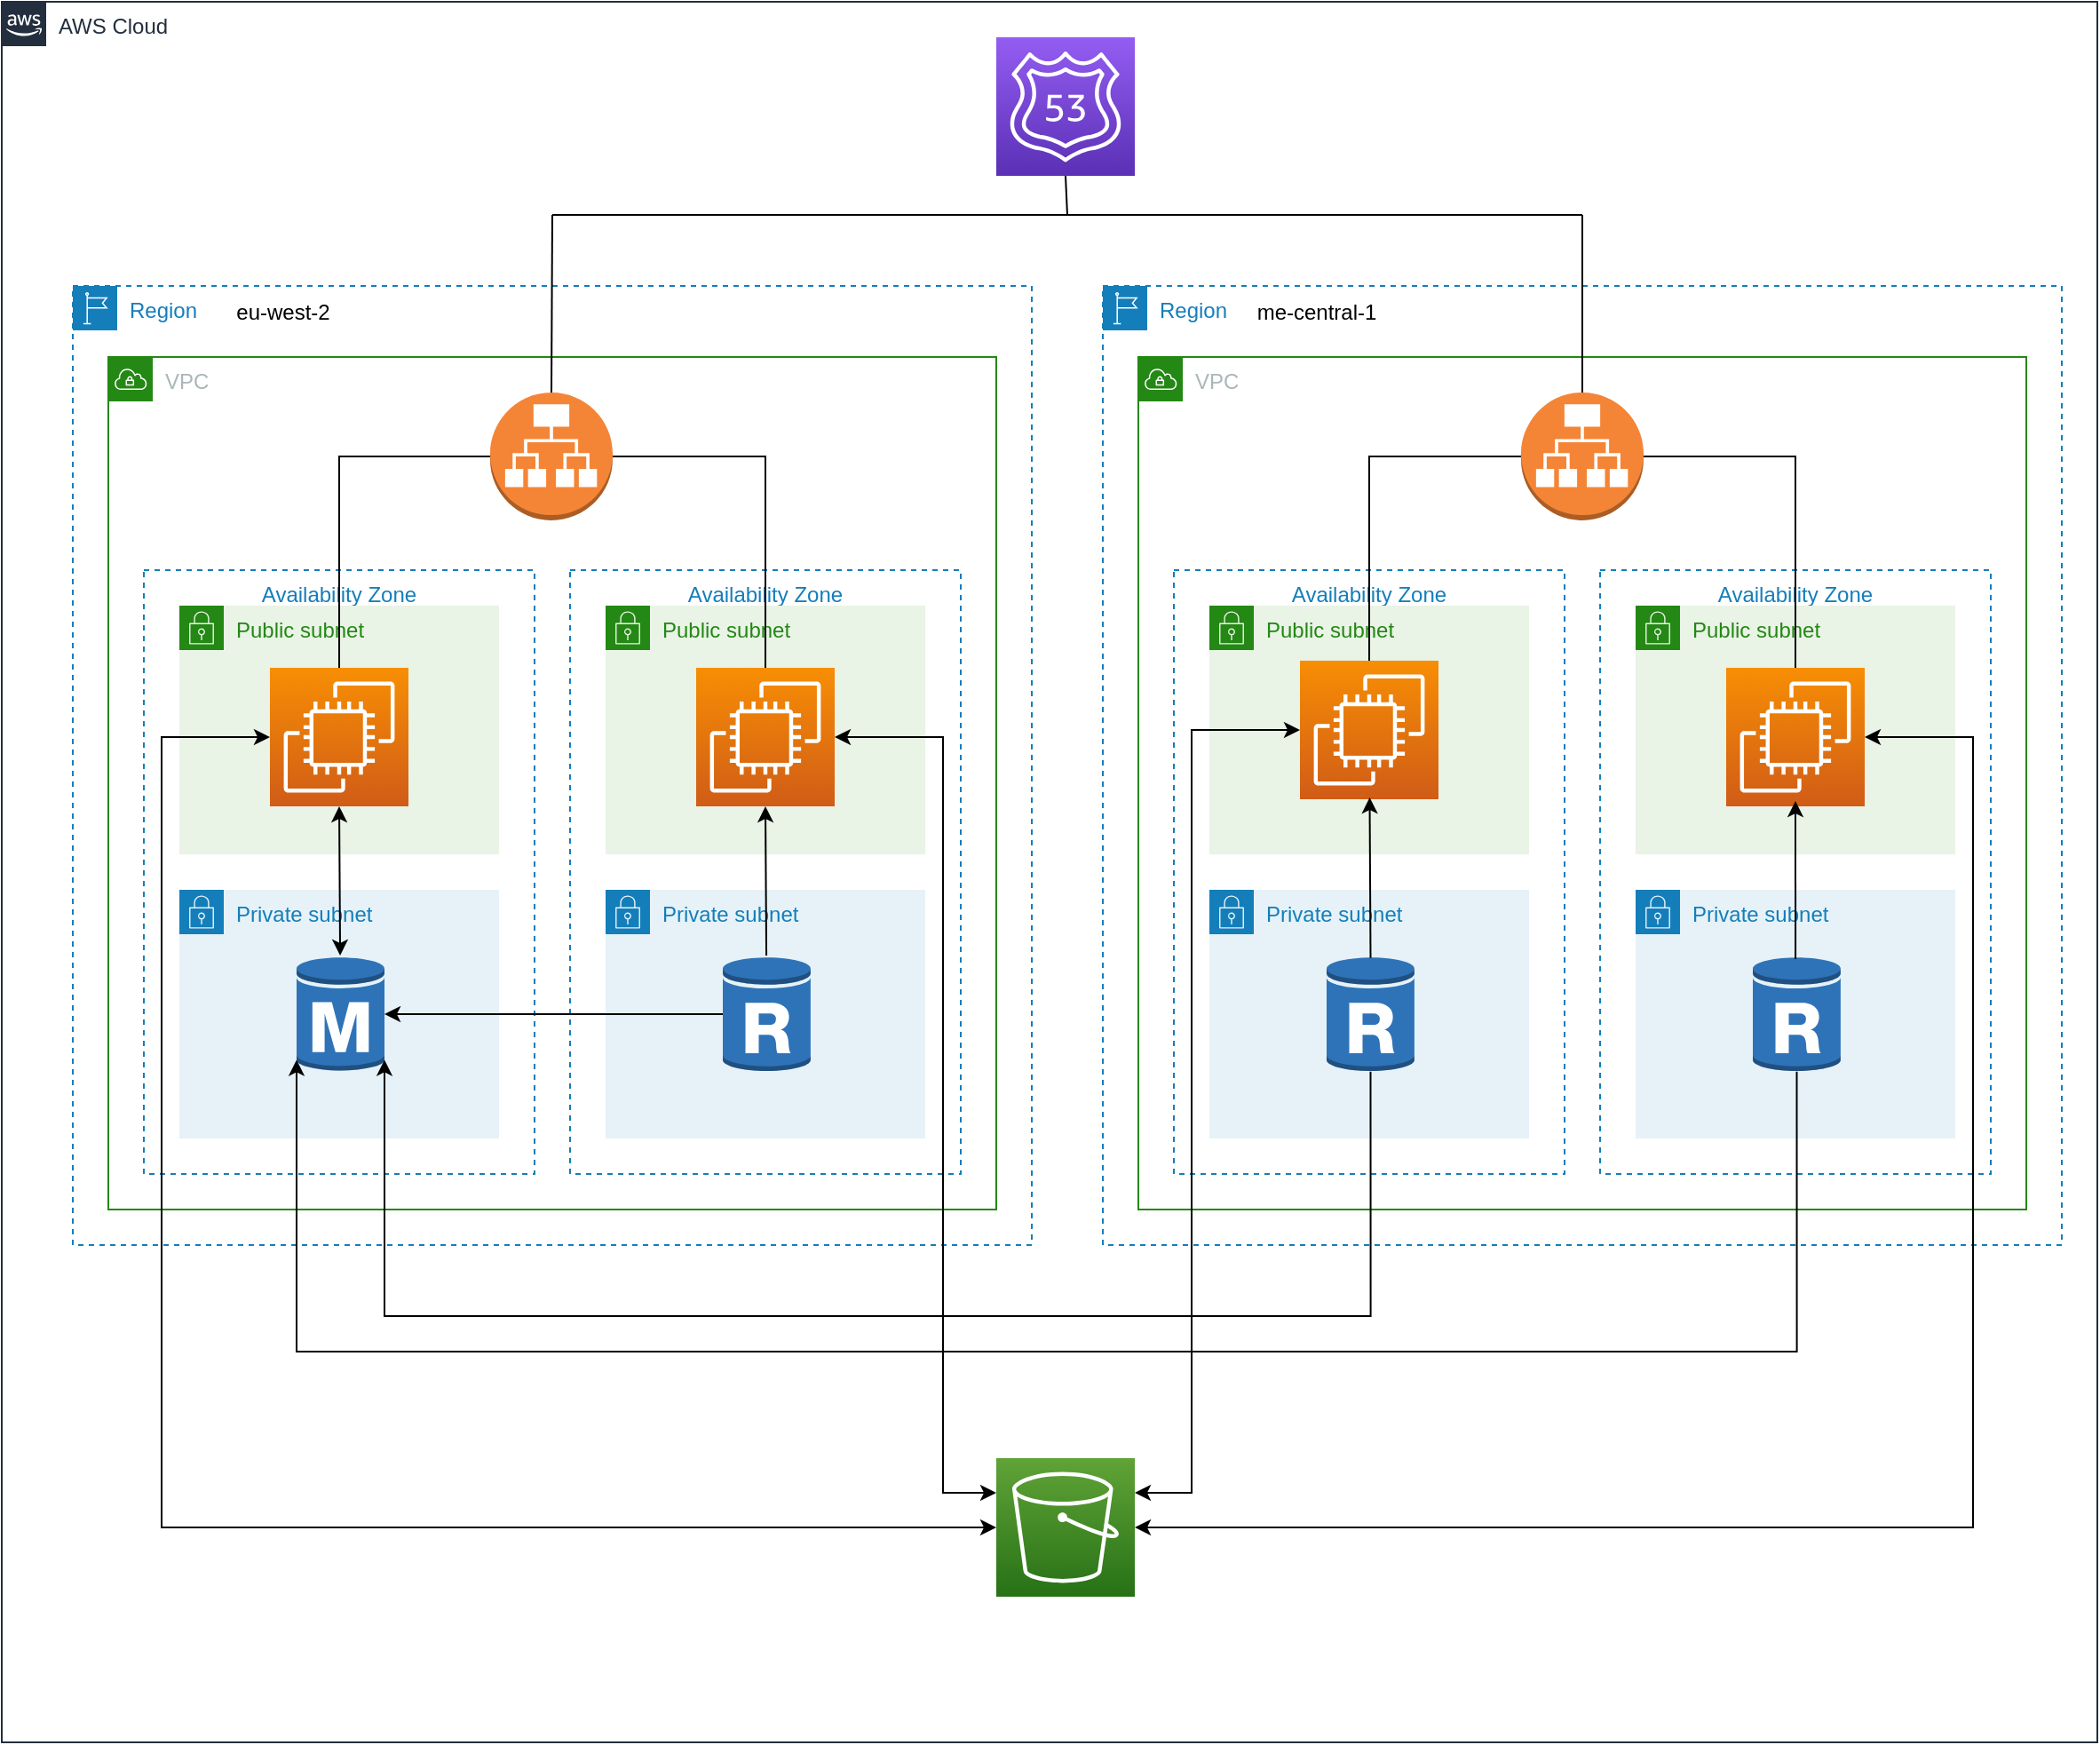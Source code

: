 <mxfile version="20.5.3" type="github">
  <diagram id="9AL0e-qM06q9D_0BJLEs" name="Page-1">
    <mxGraphModel dx="1590" dy="832" grid="1" gridSize="5" guides="1" tooltips="1" connect="1" arrows="1" fold="1" page="1" pageScale="1" pageWidth="1169" pageHeight="827" math="0" shadow="0">
      <root>
        <mxCell id="0" />
        <mxCell id="1" parent="0" />
        <mxCell id="PSsWQGHh_uAdmonaR9B--28" value="" style="sketch=0;points=[[0,0,0],[0.25,0,0],[0.5,0,0],[0.75,0,0],[1,0,0],[0,1,0],[0.25,1,0],[0.5,1,0],[0.75,1,0],[1,1,0],[0,0.25,0],[0,0.5,0],[0,0.75,0],[1,0.25,0],[1,0.5,0],[1,0.75,0]];outlineConnect=0;fontColor=#232F3E;gradientColor=#945DF2;gradientDirection=north;fillColor=#5A30B5;strokeColor=#ffffff;dashed=0;verticalLabelPosition=bottom;verticalAlign=top;align=center;html=1;fontSize=12;fontStyle=0;aspect=fixed;shape=mxgraph.aws4.resourceIcon;resIcon=mxgraph.aws4.route_53;" parent="1" vertex="1">
          <mxGeometry x="560" y="20" width="78" height="78" as="geometry" />
        </mxCell>
        <mxCell id="bZPf7hXfJWl-ffso0nt_-1" value="Region" style="points=[[0,0],[0.25,0],[0.5,0],[0.75,0],[1,0],[1,0.25],[1,0.5],[1,0.75],[1,1],[0.75,1],[0.5,1],[0.25,1],[0,1],[0,0.75],[0,0.5],[0,0.25]];outlineConnect=0;gradientColor=none;html=1;whiteSpace=wrap;fontSize=12;fontStyle=0;container=1;pointerEvents=0;collapsible=0;recursiveResize=0;shape=mxgraph.aws4.group;grIcon=mxgraph.aws4.group_region;strokeColor=#147EBA;fillColor=none;verticalAlign=top;align=left;spacingLeft=30;fontColor=#147EBA;dashed=1;" parent="1" vertex="1">
          <mxGeometry x="40" y="160" width="540" height="540" as="geometry" />
        </mxCell>
        <mxCell id="bZPf7hXfJWl-ffso0nt_-3" value="VPC" style="points=[[0,0],[0.25,0],[0.5,0],[0.75,0],[1,0],[1,0.25],[1,0.5],[1,0.75],[1,1],[0.75,1],[0.5,1],[0.25,1],[0,1],[0,0.75],[0,0.5],[0,0.25]];outlineConnect=0;gradientColor=none;html=1;whiteSpace=wrap;fontSize=12;fontStyle=0;container=1;pointerEvents=0;collapsible=0;recursiveResize=0;shape=mxgraph.aws4.group;grIcon=mxgraph.aws4.group_vpc;strokeColor=#248814;fillColor=none;verticalAlign=top;align=left;spacingLeft=30;fontColor=#AAB7B8;dashed=0;" parent="bZPf7hXfJWl-ffso0nt_-1" vertex="1">
          <mxGeometry x="20" y="40" width="500" height="480" as="geometry" />
        </mxCell>
        <mxCell id="bZPf7hXfJWl-ffso0nt_-5" value="Availability Zone" style="fillColor=none;strokeColor=#147EBA;dashed=1;verticalAlign=top;fontStyle=0;fontColor=#147EBA;" parent="bZPf7hXfJWl-ffso0nt_-3" vertex="1">
          <mxGeometry x="20" y="120" width="220" height="340" as="geometry" />
        </mxCell>
        <mxCell id="bZPf7hXfJWl-ffso0nt_-6" value="Availability Zone" style="fillColor=none;strokeColor=#147EBA;dashed=1;verticalAlign=top;fontStyle=0;fontColor=#147EBA;" parent="bZPf7hXfJWl-ffso0nt_-3" vertex="1">
          <mxGeometry x="260" y="120" width="220" height="340" as="geometry" />
        </mxCell>
        <mxCell id="bZPf7hXfJWl-ffso0nt_-9" value="" style="outlineConnect=0;dashed=0;verticalLabelPosition=bottom;verticalAlign=top;align=center;html=1;shape=mxgraph.aws3.application_load_balancer;fillColor=#F58536;gradientColor=none;" parent="bZPf7hXfJWl-ffso0nt_-3" vertex="1">
          <mxGeometry x="215" y="20" width="69" height="72" as="geometry" />
        </mxCell>
        <mxCell id="bZPf7hXfJWl-ffso0nt_-11" value="Private subnet" style="points=[[0,0],[0.25,0],[0.5,0],[0.75,0],[1,0],[1,0.25],[1,0.5],[1,0.75],[1,1],[0.75,1],[0.5,1],[0.25,1],[0,1],[0,0.75],[0,0.5],[0,0.25]];outlineConnect=0;gradientColor=none;html=1;whiteSpace=wrap;fontSize=12;fontStyle=0;container=1;pointerEvents=0;collapsible=0;recursiveResize=0;shape=mxgraph.aws4.group;grIcon=mxgraph.aws4.group_security_group;grStroke=0;strokeColor=#147EBA;fillColor=#E6F2F8;verticalAlign=top;align=left;spacingLeft=30;fontColor=#147EBA;dashed=0;" parent="bZPf7hXfJWl-ffso0nt_-3" vertex="1">
          <mxGeometry x="40" y="300" width="180" height="140" as="geometry" />
        </mxCell>
        <mxCell id="bZPf7hXfJWl-ffso0nt_-26" value="" style="outlineConnect=0;dashed=0;verticalLabelPosition=bottom;verticalAlign=top;align=center;html=1;shape=mxgraph.aws3.rds_db_instance;fillColor=#2E73B8;gradientColor=none;" parent="bZPf7hXfJWl-ffso0nt_-11" vertex="1">
          <mxGeometry x="66" y="37" width="49.5" height="66" as="geometry" />
        </mxCell>
        <mxCell id="bZPf7hXfJWl-ffso0nt_-12" value="Private subnet" style="points=[[0,0],[0.25,0],[0.5,0],[0.75,0],[1,0],[1,0.25],[1,0.5],[1,0.75],[1,1],[0.75,1],[0.5,1],[0.25,1],[0,1],[0,0.75],[0,0.5],[0,0.25]];outlineConnect=0;gradientColor=none;html=1;whiteSpace=wrap;fontSize=12;fontStyle=0;container=1;pointerEvents=0;collapsible=0;recursiveResize=0;shape=mxgraph.aws4.group;grIcon=mxgraph.aws4.group_security_group;grStroke=0;strokeColor=#147EBA;fillColor=#E6F2F8;verticalAlign=top;align=left;spacingLeft=30;fontColor=#147EBA;dashed=0;" parent="bZPf7hXfJWl-ffso0nt_-3" vertex="1">
          <mxGeometry x="280" y="300" width="180" height="140" as="geometry" />
        </mxCell>
        <mxCell id="bZPf7hXfJWl-ffso0nt_-27" value="" style="outlineConnect=0;dashed=0;verticalLabelPosition=bottom;verticalAlign=top;align=center;html=1;shape=mxgraph.aws3.rds_db_instance_read_replica;fillColor=#2E73B8;gradientColor=none;" parent="bZPf7hXfJWl-ffso0nt_-12" vertex="1">
          <mxGeometry x="66" y="37" width="49.5" height="66" as="geometry" />
        </mxCell>
        <mxCell id="bZPf7hXfJWl-ffso0nt_-15" value="Public subnet" style="points=[[0,0],[0.25,0],[0.5,0],[0.75,0],[1,0],[1,0.25],[1,0.5],[1,0.75],[1,1],[0.75,1],[0.5,1],[0.25,1],[0,1],[0,0.75],[0,0.5],[0,0.25]];outlineConnect=0;gradientColor=none;html=1;whiteSpace=wrap;fontSize=12;fontStyle=0;container=1;pointerEvents=0;collapsible=0;recursiveResize=0;shape=mxgraph.aws4.group;grIcon=mxgraph.aws4.group_security_group;grStroke=0;strokeColor=#248814;fillColor=#E9F3E6;verticalAlign=top;align=left;spacingLeft=30;fontColor=#248814;dashed=0;" parent="bZPf7hXfJWl-ffso0nt_-3" vertex="1">
          <mxGeometry x="40" y="140" width="180" height="140" as="geometry" />
        </mxCell>
        <mxCell id="bZPf7hXfJWl-ffso0nt_-19" value="" style="sketch=0;points=[[0,0,0],[0.25,0,0],[0.5,0,0],[0.75,0,0],[1,0,0],[0,1,0],[0.25,1,0],[0.5,1,0],[0.75,1,0],[1,1,0],[0,0.25,0],[0,0.5,0],[0,0.75,0],[1,0.25,0],[1,0.5,0],[1,0.75,0]];outlineConnect=0;fontColor=#232F3E;gradientColor=#F78E04;gradientDirection=north;fillColor=#D05C17;strokeColor=#ffffff;dashed=0;verticalLabelPosition=bottom;verticalAlign=top;align=center;html=1;fontSize=12;fontStyle=0;aspect=fixed;shape=mxgraph.aws4.resourceIcon;resIcon=mxgraph.aws4.ec2;" parent="bZPf7hXfJWl-ffso0nt_-15" vertex="1">
          <mxGeometry x="51" y="35" width="78" height="78" as="geometry" />
        </mxCell>
        <mxCell id="bZPf7hXfJWl-ffso0nt_-16" value="Public subnet" style="points=[[0,0],[0.25,0],[0.5,0],[0.75,0],[1,0],[1,0.25],[1,0.5],[1,0.75],[1,1],[0.75,1],[0.5,1],[0.25,1],[0,1],[0,0.75],[0,0.5],[0,0.25]];outlineConnect=0;gradientColor=none;html=1;whiteSpace=wrap;fontSize=12;fontStyle=0;container=1;pointerEvents=0;collapsible=0;recursiveResize=0;shape=mxgraph.aws4.group;grIcon=mxgraph.aws4.group_security_group;grStroke=0;strokeColor=#248814;fillColor=#E9F3E6;verticalAlign=top;align=left;spacingLeft=30;fontColor=#248814;dashed=0;" parent="bZPf7hXfJWl-ffso0nt_-3" vertex="1">
          <mxGeometry x="280" y="140" width="180" height="140" as="geometry" />
        </mxCell>
        <mxCell id="bZPf7hXfJWl-ffso0nt_-23" value="" style="sketch=0;points=[[0,0,0],[0.25,0,0],[0.5,0,0],[0.75,0,0],[1,0,0],[0,1,0],[0.25,1,0],[0.5,1,0],[0.75,1,0],[1,1,0],[0,0.25,0],[0,0.5,0],[0,0.75,0],[1,0.25,0],[1,0.5,0],[1,0.75,0]];outlineConnect=0;fontColor=#232F3E;gradientColor=#F78E04;gradientDirection=north;fillColor=#D05C17;strokeColor=#ffffff;dashed=0;verticalLabelPosition=bottom;verticalAlign=top;align=center;html=1;fontSize=12;fontStyle=0;aspect=fixed;shape=mxgraph.aws4.resourceIcon;resIcon=mxgraph.aws4.ec2;" parent="bZPf7hXfJWl-ffso0nt_-16" vertex="1">
          <mxGeometry x="51" y="35" width="78" height="78" as="geometry" />
        </mxCell>
        <mxCell id="quVSlrwfuQFlu-SDrQh5-1" value="" style="endArrow=classic;startArrow=classic;html=1;rounded=0;entryX=0.5;entryY=1;entryDx=0;entryDy=0;entryPerimeter=0;" edge="1" parent="bZPf7hXfJWl-ffso0nt_-3" source="bZPf7hXfJWl-ffso0nt_-26" target="bZPf7hXfJWl-ffso0nt_-19">
          <mxGeometry width="50" height="50" relative="1" as="geometry">
            <mxPoint x="105" y="315" as="sourcePoint" />
            <mxPoint x="155" y="265" as="targetPoint" />
          </mxGeometry>
        </mxCell>
        <mxCell id="quVSlrwfuQFlu-SDrQh5-2" value="" style="endArrow=classic;html=1;rounded=0;entryX=0.5;entryY=1;entryDx=0;entryDy=0;entryPerimeter=0;" edge="1" parent="bZPf7hXfJWl-ffso0nt_-3" source="bZPf7hXfJWl-ffso0nt_-27" target="bZPf7hXfJWl-ffso0nt_-23">
          <mxGeometry width="50" height="50" relative="1" as="geometry">
            <mxPoint x="350" y="320" as="sourcePoint" />
            <mxPoint x="400" y="270" as="targetPoint" />
          </mxGeometry>
        </mxCell>
        <mxCell id="quVSlrwfuQFlu-SDrQh5-6" value="" style="endArrow=none;html=1;rounded=0;edgeStyle=orthogonalEdgeStyle;entryX=0;entryY=0.5;entryDx=0;entryDy=0;entryPerimeter=0;exitX=0.5;exitY=0;exitDx=0;exitDy=0;exitPerimeter=0;" edge="1" parent="bZPf7hXfJWl-ffso0nt_-3" source="bZPf7hXfJWl-ffso0nt_-19" target="bZPf7hXfJWl-ffso0nt_-9">
          <mxGeometry width="50" height="50" relative="1" as="geometry">
            <mxPoint x="120" y="90" as="sourcePoint" />
            <mxPoint x="170" y="40" as="targetPoint" />
          </mxGeometry>
        </mxCell>
        <mxCell id="quVSlrwfuQFlu-SDrQh5-8" value="" style="endArrow=none;html=1;rounded=0;edgeStyle=orthogonalEdgeStyle;exitX=0.5;exitY=0;exitDx=0;exitDy=0;exitPerimeter=0;entryX=1;entryY=0.5;entryDx=0;entryDy=0;entryPerimeter=0;" edge="1" parent="bZPf7hXfJWl-ffso0nt_-3" source="bZPf7hXfJWl-ffso0nt_-23" target="bZPf7hXfJWl-ffso0nt_-9">
          <mxGeometry width="50" height="50" relative="1" as="geometry">
            <mxPoint x="375" y="85" as="sourcePoint" />
            <mxPoint x="420" y="35" as="targetPoint" />
          </mxGeometry>
        </mxCell>
        <mxCell id="quVSlrwfuQFlu-SDrQh5-20" value="" style="endArrow=classic;html=1;rounded=0;entryX=1;entryY=0.5;entryDx=0;entryDy=0;entryPerimeter=0;" edge="1" parent="bZPf7hXfJWl-ffso0nt_-3" source="bZPf7hXfJWl-ffso0nt_-27" target="bZPf7hXfJWl-ffso0nt_-26">
          <mxGeometry width="50" height="50" relative="1" as="geometry">
            <mxPoint x="315" y="575" as="sourcePoint" />
            <mxPoint x="365" y="525" as="targetPoint" />
          </mxGeometry>
        </mxCell>
        <mxCell id="quVSlrwfuQFlu-SDrQh5-10" value="eu-west-2" style="text;html=1;resizable=0;autosize=1;align=center;verticalAlign=middle;points=[];fillColor=none;strokeColor=none;rounded=0;" vertex="1" parent="bZPf7hXfJWl-ffso0nt_-1">
          <mxGeometry x="80" width="75" height="30" as="geometry" />
        </mxCell>
        <mxCell id="bZPf7hXfJWl-ffso0nt_-2" value="Region" style="points=[[0,0],[0.25,0],[0.5,0],[0.75,0],[1,0],[1,0.25],[1,0.5],[1,0.75],[1,1],[0.75,1],[0.5,1],[0.25,1],[0,1],[0,0.75],[0,0.5],[0,0.25]];outlineConnect=0;gradientColor=none;html=1;whiteSpace=wrap;fontSize=12;fontStyle=0;container=1;pointerEvents=0;collapsible=0;recursiveResize=0;shape=mxgraph.aws4.group;grIcon=mxgraph.aws4.group_region;strokeColor=#147EBA;fillColor=none;verticalAlign=top;align=left;spacingLeft=30;fontColor=#147EBA;dashed=1;" parent="1" vertex="1">
          <mxGeometry x="620" y="160" width="540" height="540" as="geometry" />
        </mxCell>
        <mxCell id="bZPf7hXfJWl-ffso0nt_-4" value="VPC" style="points=[[0,0],[0.25,0],[0.5,0],[0.75,0],[1,0],[1,0.25],[1,0.5],[1,0.75],[1,1],[0.75,1],[0.5,1],[0.25,1],[0,1],[0,0.75],[0,0.5],[0,0.25]];outlineConnect=0;gradientColor=none;html=1;whiteSpace=wrap;fontSize=12;fontStyle=0;container=1;pointerEvents=0;collapsible=0;recursiveResize=0;shape=mxgraph.aws4.group;grIcon=mxgraph.aws4.group_vpc;strokeColor=#248814;fillColor=none;verticalAlign=top;align=left;spacingLeft=30;fontColor=#AAB7B8;dashed=0;" parent="bZPf7hXfJWl-ffso0nt_-2" vertex="1">
          <mxGeometry x="20" y="40" width="500" height="480" as="geometry" />
        </mxCell>
        <mxCell id="bZPf7hXfJWl-ffso0nt_-7" value="Availability Zone" style="fillColor=none;strokeColor=#147EBA;dashed=1;verticalAlign=top;fontStyle=0;fontColor=#147EBA;" parent="bZPf7hXfJWl-ffso0nt_-4" vertex="1">
          <mxGeometry x="20" y="120" width="220" height="340" as="geometry" />
        </mxCell>
        <mxCell id="bZPf7hXfJWl-ffso0nt_-8" value="Availability Zone" style="fillColor=none;strokeColor=#147EBA;dashed=1;verticalAlign=top;fontStyle=0;fontColor=#147EBA;" parent="bZPf7hXfJWl-ffso0nt_-4" vertex="1">
          <mxGeometry x="260" y="120" width="220" height="340" as="geometry" />
        </mxCell>
        <mxCell id="bZPf7hXfJWl-ffso0nt_-10" value="" style="outlineConnect=0;dashed=0;verticalLabelPosition=bottom;verticalAlign=top;align=center;html=1;shape=mxgraph.aws3.application_load_balancer;fillColor=#F58536;gradientColor=none;" parent="bZPf7hXfJWl-ffso0nt_-4" vertex="1">
          <mxGeometry x="215.5" y="20" width="69" height="72" as="geometry" />
        </mxCell>
        <mxCell id="bZPf7hXfJWl-ffso0nt_-13" value="Private subnet" style="points=[[0,0],[0.25,0],[0.5,0],[0.75,0],[1,0],[1,0.25],[1,0.5],[1,0.75],[1,1],[0.75,1],[0.5,1],[0.25,1],[0,1],[0,0.75],[0,0.5],[0,0.25]];outlineConnect=0;gradientColor=none;html=1;whiteSpace=wrap;fontSize=12;fontStyle=0;container=1;pointerEvents=0;collapsible=0;recursiveResize=0;shape=mxgraph.aws4.group;grIcon=mxgraph.aws4.group_security_group;grStroke=0;strokeColor=#147EBA;fillColor=#E6F2F8;verticalAlign=top;align=left;spacingLeft=30;fontColor=#147EBA;dashed=0;" parent="bZPf7hXfJWl-ffso0nt_-4" vertex="1">
          <mxGeometry x="40" y="300" width="180" height="140" as="geometry" />
        </mxCell>
        <mxCell id="bZPf7hXfJWl-ffso0nt_-28" value="" style="outlineConnect=0;dashed=0;verticalLabelPosition=bottom;verticalAlign=top;align=center;html=1;shape=mxgraph.aws3.rds_db_instance_read_replica;fillColor=#2E73B8;gradientColor=none;" parent="bZPf7hXfJWl-ffso0nt_-13" vertex="1">
          <mxGeometry x="66" y="37" width="49.5" height="66" as="geometry" />
        </mxCell>
        <mxCell id="bZPf7hXfJWl-ffso0nt_-14" value="Private subnet" style="points=[[0,0],[0.25,0],[0.5,0],[0.75,0],[1,0],[1,0.25],[1,0.5],[1,0.75],[1,1],[0.75,1],[0.5,1],[0.25,1],[0,1],[0,0.75],[0,0.5],[0,0.25]];outlineConnect=0;gradientColor=none;html=1;whiteSpace=wrap;fontSize=12;fontStyle=0;container=1;pointerEvents=0;collapsible=0;recursiveResize=0;shape=mxgraph.aws4.group;grIcon=mxgraph.aws4.group_security_group;grStroke=0;strokeColor=#147EBA;fillColor=#E6F2F8;verticalAlign=top;align=left;spacingLeft=30;fontColor=#147EBA;dashed=0;" parent="bZPf7hXfJWl-ffso0nt_-4" vertex="1">
          <mxGeometry x="280" y="300" width="180" height="140" as="geometry" />
        </mxCell>
        <mxCell id="bZPf7hXfJWl-ffso0nt_-29" value="" style="outlineConnect=0;dashed=0;verticalLabelPosition=bottom;verticalAlign=top;align=center;html=1;shape=mxgraph.aws3.rds_db_instance_read_replica;fillColor=#2E73B8;gradientColor=none;" parent="bZPf7hXfJWl-ffso0nt_-14" vertex="1">
          <mxGeometry x="66" y="37" width="49.5" height="66" as="geometry" />
        </mxCell>
        <mxCell id="bZPf7hXfJWl-ffso0nt_-17" value="Public subnet" style="points=[[0,0],[0.25,0],[0.5,0],[0.75,0],[1,0],[1,0.25],[1,0.5],[1,0.75],[1,1],[0.75,1],[0.5,1],[0.25,1],[0,1],[0,0.75],[0,0.5],[0,0.25]];outlineConnect=0;gradientColor=none;html=1;whiteSpace=wrap;fontSize=12;fontStyle=0;container=1;pointerEvents=0;collapsible=0;recursiveResize=0;shape=mxgraph.aws4.group;grIcon=mxgraph.aws4.group_security_group;grStroke=0;strokeColor=#248814;fillColor=#E9F3E6;verticalAlign=top;align=left;spacingLeft=30;fontColor=#248814;dashed=0;" parent="bZPf7hXfJWl-ffso0nt_-4" vertex="1">
          <mxGeometry x="40" y="140" width="180" height="140" as="geometry" />
        </mxCell>
        <mxCell id="bZPf7hXfJWl-ffso0nt_-21" value="" style="sketch=0;points=[[0,0,0],[0.25,0,0],[0.5,0,0],[0.75,0,0],[1,0,0],[0,1,0],[0.25,1,0],[0.5,1,0],[0.75,1,0],[1,1,0],[0,0.25,0],[0,0.5,0],[0,0.75,0],[1,0.25,0],[1,0.5,0],[1,0.75,0]];outlineConnect=0;fontColor=#232F3E;gradientColor=#F78E04;gradientDirection=north;fillColor=#D05C17;strokeColor=#ffffff;dashed=0;verticalLabelPosition=bottom;verticalAlign=top;align=center;html=1;fontSize=12;fontStyle=0;aspect=fixed;shape=mxgraph.aws4.resourceIcon;resIcon=mxgraph.aws4.ec2;" parent="bZPf7hXfJWl-ffso0nt_-17" vertex="1">
          <mxGeometry x="51" y="31" width="78" height="78" as="geometry" />
        </mxCell>
        <mxCell id="quVSlrwfuQFlu-SDrQh5-3" value="" style="endArrow=classic;html=1;rounded=0;entryX=0.5;entryY=1;entryDx=0;entryDy=0;entryPerimeter=0;exitX=0.5;exitY=0.02;exitDx=0;exitDy=0;exitPerimeter=0;" edge="1" parent="bZPf7hXfJWl-ffso0nt_-17" source="bZPf7hXfJWl-ffso0nt_-28">
          <mxGeometry width="50" height="50" relative="1" as="geometry">
            <mxPoint x="90.788" y="192" as="sourcePoint" />
            <mxPoint x="90.25" y="108" as="targetPoint" />
          </mxGeometry>
        </mxCell>
        <mxCell id="bZPf7hXfJWl-ffso0nt_-18" value="Public subnet" style="points=[[0,0],[0.25,0],[0.5,0],[0.75,0],[1,0],[1,0.25],[1,0.5],[1,0.75],[1,1],[0.75,1],[0.5,1],[0.25,1],[0,1],[0,0.75],[0,0.5],[0,0.25]];outlineConnect=0;gradientColor=none;html=1;whiteSpace=wrap;fontSize=12;fontStyle=0;container=1;pointerEvents=0;collapsible=0;recursiveResize=0;shape=mxgraph.aws4.group;grIcon=mxgraph.aws4.group_security_group;grStroke=0;strokeColor=#248814;fillColor=#E9F3E6;verticalAlign=top;align=left;spacingLeft=30;fontColor=#248814;dashed=0;" parent="bZPf7hXfJWl-ffso0nt_-4" vertex="1">
          <mxGeometry x="280" y="140" width="180" height="140" as="geometry" />
        </mxCell>
        <mxCell id="bZPf7hXfJWl-ffso0nt_-22" value="" style="sketch=0;points=[[0,0,0],[0.25,0,0],[0.5,0,0],[0.75,0,0],[1,0,0],[0,1,0],[0.25,1,0],[0.5,1,0],[0.75,1,0],[1,1,0],[0,0.25,0],[0,0.5,0],[0,0.75,0],[1,0.25,0],[1,0.5,0],[1,0.75,0]];outlineConnect=0;fontColor=#232F3E;gradientColor=#F78E04;gradientDirection=north;fillColor=#D05C17;strokeColor=#ffffff;dashed=0;verticalLabelPosition=bottom;verticalAlign=top;align=center;html=1;fontSize=12;fontStyle=0;aspect=fixed;shape=mxgraph.aws4.resourceIcon;resIcon=mxgraph.aws4.ec2;" parent="bZPf7hXfJWl-ffso0nt_-18" vertex="1">
          <mxGeometry x="51" y="35" width="78" height="78" as="geometry" />
        </mxCell>
        <mxCell id="quVSlrwfuQFlu-SDrQh5-4" value="" style="endArrow=classic;html=1;rounded=0;" edge="1" parent="bZPf7hXfJWl-ffso0nt_-4">
          <mxGeometry width="50" height="50" relative="1" as="geometry">
            <mxPoint x="370.038" y="339" as="sourcePoint" />
            <mxPoint x="370" y="250" as="targetPoint" />
          </mxGeometry>
        </mxCell>
        <mxCell id="quVSlrwfuQFlu-SDrQh5-12" value="" style="endArrow=none;html=1;rounded=0;edgeStyle=orthogonalEdgeStyle;exitX=0.5;exitY=0;exitDx=0;exitDy=0;exitPerimeter=0;entryX=0;entryY=0.5;entryDx=0;entryDy=0;entryPerimeter=0;" edge="1" parent="bZPf7hXfJWl-ffso0nt_-4" source="bZPf7hXfJWl-ffso0nt_-21" target="bZPf7hXfJWl-ffso0nt_-10">
          <mxGeometry width="50" height="50" relative="1" as="geometry">
            <mxPoint x="130" y="-110" as="sourcePoint" />
            <mxPoint x="180" y="-160" as="targetPoint" />
          </mxGeometry>
        </mxCell>
        <mxCell id="quVSlrwfuQFlu-SDrQh5-13" value="" style="endArrow=none;html=1;rounded=0;edgeStyle=orthogonalEdgeStyle;entryX=0.5;entryY=0;entryDx=0;entryDy=0;entryPerimeter=0;" edge="1" parent="bZPf7hXfJWl-ffso0nt_-4" source="bZPf7hXfJWl-ffso0nt_-10" target="bZPf7hXfJWl-ffso0nt_-22">
          <mxGeometry width="50" height="50" relative="1" as="geometry">
            <mxPoint x="325" y="-80" as="sourcePoint" />
            <mxPoint x="375" y="-130" as="targetPoint" />
          </mxGeometry>
        </mxCell>
        <mxCell id="quVSlrwfuQFlu-SDrQh5-11" value="me-central-1" style="text;html=1;resizable=0;autosize=1;align=center;verticalAlign=middle;points=[];fillColor=none;strokeColor=none;rounded=0;" vertex="1" parent="bZPf7hXfJWl-ffso0nt_-2">
          <mxGeometry x="75" width="90" height="30" as="geometry" />
        </mxCell>
        <mxCell id="quVSlrwfuQFlu-SDrQh5-14" value="" style="endArrow=none;html=1;rounded=0;" edge="1" parent="1">
          <mxGeometry width="50" height="50" relative="1" as="geometry">
            <mxPoint x="310" y="120" as="sourcePoint" />
            <mxPoint x="890" y="120" as="targetPoint" />
          </mxGeometry>
        </mxCell>
        <mxCell id="quVSlrwfuQFlu-SDrQh5-15" value="" style="endArrow=none;html=1;rounded=0;exitX=0.5;exitY=0;exitDx=0;exitDy=0;exitPerimeter=0;" edge="1" parent="1" source="bZPf7hXfJWl-ffso0nt_-9">
          <mxGeometry width="50" height="50" relative="1" as="geometry">
            <mxPoint x="330" y="90" as="sourcePoint" />
            <mxPoint x="310" y="120" as="targetPoint" />
          </mxGeometry>
        </mxCell>
        <mxCell id="quVSlrwfuQFlu-SDrQh5-16" value="" style="endArrow=none;html=1;rounded=0;exitX=0.5;exitY=0;exitDx=0;exitDy=0;exitPerimeter=0;" edge="1" parent="1" source="bZPf7hXfJWl-ffso0nt_-10">
          <mxGeometry width="50" height="50" relative="1" as="geometry">
            <mxPoint x="920" y="120" as="sourcePoint" />
            <mxPoint x="890" y="120" as="targetPoint" />
          </mxGeometry>
        </mxCell>
        <mxCell id="quVSlrwfuQFlu-SDrQh5-18" value="" style="endArrow=none;html=1;rounded=0;entryX=0.5;entryY=1;entryDx=0;entryDy=0;entryPerimeter=0;" edge="1" parent="1" target="PSsWQGHh_uAdmonaR9B--28">
          <mxGeometry width="50" height="50" relative="1" as="geometry">
            <mxPoint x="600" y="120" as="sourcePoint" />
            <mxPoint x="255" y="45" as="targetPoint" />
          </mxGeometry>
        </mxCell>
        <mxCell id="quVSlrwfuQFlu-SDrQh5-21" value="" style="endArrow=classic;html=1;rounded=0;exitX=0.5;exitY=0.99;exitDx=0;exitDy=0;exitPerimeter=0;edgeStyle=orthogonalEdgeStyle;entryX=1;entryY=0.89;entryDx=0;entryDy=0;entryPerimeter=0;" edge="1" parent="1" source="bZPf7hXfJWl-ffso0nt_-28" target="bZPf7hXfJWl-ffso0nt_-26">
          <mxGeometry width="50" height="50" relative="1" as="geometry">
            <mxPoint x="770" y="800" as="sourcePoint" />
            <mxPoint x="820" y="750" as="targetPoint" />
            <Array as="points">
              <mxPoint x="771" y="740" />
              <mxPoint x="216" y="740" />
            </Array>
          </mxGeometry>
        </mxCell>
        <mxCell id="quVSlrwfuQFlu-SDrQh5-22" value="" style="endArrow=classic;html=1;rounded=0;exitX=0.5;exitY=0.99;exitDx=0;exitDy=0;exitPerimeter=0;edgeStyle=orthogonalEdgeStyle;entryX=0;entryY=0.89;entryDx=0;entryDy=0;entryPerimeter=0;" edge="1" parent="1" source="bZPf7hXfJWl-ffso0nt_-29" target="bZPf7hXfJWl-ffso0nt_-26">
          <mxGeometry width="50" height="50" relative="1" as="geometry">
            <mxPoint x="870" y="775" as="sourcePoint" />
            <mxPoint x="920" y="725" as="targetPoint" />
            <Array as="points">
              <mxPoint x="1011" y="760" />
              <mxPoint x="166" y="760" />
            </Array>
          </mxGeometry>
        </mxCell>
        <mxCell id="quVSlrwfuQFlu-SDrQh5-25" value="AWS Cloud" style="points=[[0,0],[0.25,0],[0.5,0],[0.75,0],[1,0],[1,0.25],[1,0.5],[1,0.75],[1,1],[0.75,1],[0.5,1],[0.25,1],[0,1],[0,0.75],[0,0.5],[0,0.25]];outlineConnect=0;gradientColor=none;html=1;whiteSpace=wrap;fontSize=12;fontStyle=0;container=1;pointerEvents=0;collapsible=0;recursiveResize=0;shape=mxgraph.aws4.group;grIcon=mxgraph.aws4.group_aws_cloud_alt;strokeColor=#232F3E;fillColor=none;verticalAlign=top;align=left;spacingLeft=30;fontColor=#232F3E;dashed=0;" vertex="1" parent="1">
          <mxGeometry width="1180" height="980" as="geometry" />
        </mxCell>
        <mxCell id="quVSlrwfuQFlu-SDrQh5-26" value="" style="sketch=0;points=[[0,0,0],[0.25,0,0],[0.5,0,0],[0.75,0,0],[1,0,0],[0,1,0],[0.25,1,0],[0.5,1,0],[0.75,1,0],[1,1,0],[0,0.25,0],[0,0.5,0],[0,0.75,0],[1,0.25,0],[1,0.5,0],[1,0.75,0]];outlineConnect=0;fontColor=#232F3E;gradientColor=#60A337;gradientDirection=north;fillColor=#277116;strokeColor=#ffffff;dashed=0;verticalLabelPosition=bottom;verticalAlign=top;align=center;html=1;fontSize=12;fontStyle=0;aspect=fixed;shape=mxgraph.aws4.resourceIcon;resIcon=mxgraph.aws4.s3;" vertex="1" parent="quVSlrwfuQFlu-SDrQh5-25">
          <mxGeometry x="560" y="820" width="78" height="78" as="geometry" />
        </mxCell>
        <mxCell id="quVSlrwfuQFlu-SDrQh5-27" value="" style="endArrow=classic;startArrow=classic;html=1;rounded=0;edgeStyle=orthogonalEdgeStyle;entryX=0;entryY=0.5;entryDx=0;entryDy=0;entryPerimeter=0;exitX=0;exitY=0.5;exitDx=0;exitDy=0;exitPerimeter=0;" edge="1" parent="1" source="quVSlrwfuQFlu-SDrQh5-26" target="bZPf7hXfJWl-ffso0nt_-19">
          <mxGeometry width="50" height="50" relative="1" as="geometry">
            <mxPoint x="45" y="855" as="sourcePoint" />
            <mxPoint x="95" y="805" as="targetPoint" />
            <Array as="points">
              <mxPoint x="90" y="859" />
              <mxPoint x="90" y="414" />
            </Array>
          </mxGeometry>
        </mxCell>
        <mxCell id="quVSlrwfuQFlu-SDrQh5-28" value="" style="endArrow=classic;startArrow=classic;html=1;rounded=0;edgeStyle=orthogonalEdgeStyle;exitX=1;exitY=0.5;exitDx=0;exitDy=0;exitPerimeter=0;entryX=1;entryY=0.5;entryDx=0;entryDy=0;entryPerimeter=0;" edge="1" parent="1" source="quVSlrwfuQFlu-SDrQh5-26" target="bZPf7hXfJWl-ffso0nt_-22">
          <mxGeometry width="50" height="50" relative="1" as="geometry">
            <mxPoint x="885" y="910" as="sourcePoint" />
            <mxPoint x="935" y="860" as="targetPoint" />
            <Array as="points">
              <mxPoint x="1110" y="859" />
              <mxPoint x="1110" y="414" />
            </Array>
          </mxGeometry>
        </mxCell>
        <mxCell id="quVSlrwfuQFlu-SDrQh5-29" value="" style="endArrow=classic;startArrow=classic;html=1;rounded=0;edgeStyle=orthogonalEdgeStyle;entryX=0;entryY=0.25;entryDx=0;entryDy=0;entryPerimeter=0;exitX=1;exitY=0.5;exitDx=0;exitDy=0;exitPerimeter=0;" edge="1" parent="1" source="bZPf7hXfJWl-ffso0nt_-23" target="quVSlrwfuQFlu-SDrQh5-26">
          <mxGeometry width="50" height="50" relative="1" as="geometry">
            <mxPoint x="355" y="955" as="sourcePoint" />
            <mxPoint x="405" y="905" as="targetPoint" />
            <Array as="points">
              <mxPoint x="530" y="414" />
              <mxPoint x="530" y="840" />
            </Array>
          </mxGeometry>
        </mxCell>
        <mxCell id="quVSlrwfuQFlu-SDrQh5-30" value="" style="endArrow=classic;startArrow=classic;html=1;rounded=0;edgeStyle=orthogonalEdgeStyle;entryX=1;entryY=0.25;entryDx=0;entryDy=0;entryPerimeter=0;exitX=0;exitY=0.5;exitDx=0;exitDy=0;exitPerimeter=0;" edge="1" parent="1" source="bZPf7hXfJWl-ffso0nt_-21" target="quVSlrwfuQFlu-SDrQh5-26">
          <mxGeometry width="50" height="50" relative="1" as="geometry">
            <mxPoint x="390" y="970" as="sourcePoint" />
            <mxPoint x="440" y="920" as="targetPoint" />
            <Array as="points">
              <mxPoint x="670" y="410" />
              <mxPoint x="670" y="840" />
            </Array>
          </mxGeometry>
        </mxCell>
      </root>
    </mxGraphModel>
  </diagram>
</mxfile>
